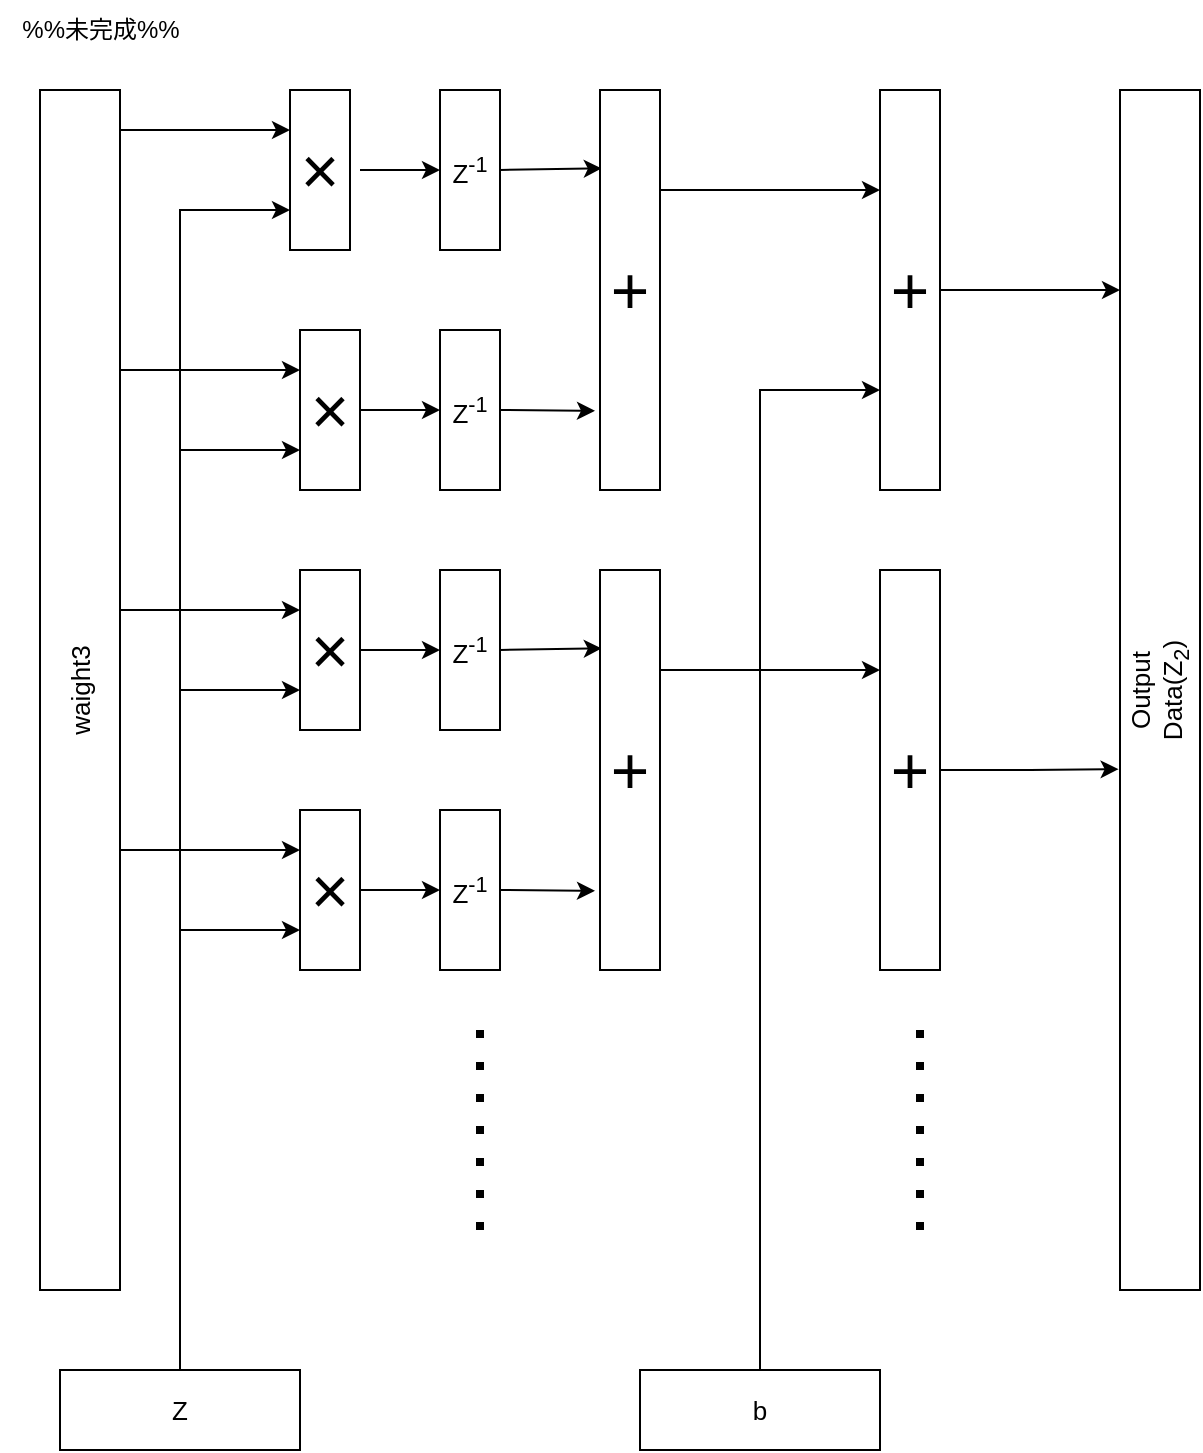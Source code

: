 <mxfile>
    <diagram id="fEEbwHyPWGcvaoZojhtY" name="ページ1">
        <mxGraphModel dx="2062" dy="706" grid="1" gridSize="10" guides="1" tooltips="1" connect="1" arrows="1" fold="1" page="1" pageScale="1" pageWidth="827" pageHeight="1169" math="0" shadow="0">
            <root>
                <mxCell id="0"/>
                <mxCell id="1" parent="0"/>
                <mxCell id="23" style="edgeStyle=none;html=1;exitX=1;exitY=0.5;exitDx=0;exitDy=0;exitPerimeter=0;entryX=0;entryY=0.5;entryDx=0;entryDy=0;fontSize=13;" parent="1" target="22" edge="1">
                    <mxGeometry relative="1" as="geometry">
                        <mxPoint x="20" y="160" as="sourcePoint"/>
                    </mxGeometry>
                </mxCell>
                <mxCell id="52" style="edgeStyle=orthogonalEdgeStyle;rounded=0;html=1;exitX=1;exitY=0.5;exitDx=0;exitDy=0;entryX=0.029;entryY=0.196;entryDx=0;entryDy=0;entryPerimeter=0;strokeWidth=1;fontSize=13;" parent="1" source="22" target="46" edge="1">
                    <mxGeometry relative="1" as="geometry">
                        <Array as="points">
                            <mxPoint x="141" y="159"/>
                        </Array>
                    </mxGeometry>
                </mxCell>
                <mxCell id="22" value="Z&lt;sup&gt;-1&lt;/sup&gt;" style="rounded=0;whiteSpace=wrap;html=1;fontSize=13;" parent="1" vertex="1">
                    <mxGeometry x="60" y="120" width="30" height="80" as="geometry"/>
                </mxCell>
                <mxCell id="31" style="edgeStyle=none;html=1;exitX=1;exitY=0.5;exitDx=0;exitDy=0;exitPerimeter=0;entryX=0;entryY=0.5;entryDx=0;entryDy=0;fontSize=13;" parent="1" target="33" edge="1">
                    <mxGeometry relative="1" as="geometry">
                        <mxPoint x="20" y="280" as="sourcePoint"/>
                    </mxGeometry>
                </mxCell>
                <mxCell id="49" style="edgeStyle=orthogonalEdgeStyle;rounded=0;html=1;exitX=1;exitY=0.5;exitDx=0;exitDy=0;entryX=-0.084;entryY=0.802;entryDx=0;entryDy=0;strokeWidth=1;fontSize=13;entryPerimeter=0;" parent="1" source="33" target="46" edge="1">
                    <mxGeometry relative="1" as="geometry">
                        <Array as="points">
                            <mxPoint x="137" y="280"/>
                        </Array>
                    </mxGeometry>
                </mxCell>
                <mxCell id="33" value="Z&lt;sup&gt;-1&lt;/sup&gt;" style="rounded=0;whiteSpace=wrap;html=1;fontSize=13;" parent="1" vertex="1">
                    <mxGeometry x="60" y="240" width="30" height="80" as="geometry"/>
                </mxCell>
                <mxCell id="109" style="edgeStyle=orthogonalEdgeStyle;rounded=0;html=1;exitX=0;exitY=0.75;exitDx=0;exitDy=0;entryX=1;entryY=0.75;entryDx=0;entryDy=0;" edge="1" parent="1" source="34" target="108">
                    <mxGeometry relative="1" as="geometry">
                        <Array as="points">
                            <mxPoint x="-100" y="140"/>
                        </Array>
                    </mxGeometry>
                </mxCell>
                <mxCell id="112" style="edgeStyle=orthogonalEdgeStyle;rounded=0;html=1;exitX=0;exitY=0.75;exitDx=0;exitDy=0;entryX=1;entryY=0.75;entryDx=0;entryDy=0;" edge="1" parent="1" source="34" target="111">
                    <mxGeometry relative="1" as="geometry">
                        <Array as="points">
                            <mxPoint x="-100" y="260"/>
                        </Array>
                    </mxGeometry>
                </mxCell>
                <mxCell id="116" style="edgeStyle=orthogonalEdgeStyle;rounded=0;html=1;exitX=0;exitY=0.5;exitDx=0;exitDy=0;entryX=1;entryY=0.75;entryDx=0;entryDy=0;" edge="1" parent="1" source="34" target="114">
                    <mxGeometry relative="1" as="geometry">
                        <Array as="points">
                            <mxPoint x="-100" y="380"/>
                        </Array>
                    </mxGeometry>
                </mxCell>
                <mxCell id="118" style="edgeStyle=orthogonalEdgeStyle;rounded=0;html=1;exitX=0;exitY=0.25;exitDx=0;exitDy=0;entryX=1;entryY=0.75;entryDx=0;entryDy=0;" edge="1" parent="1" source="34" target="115">
                    <mxGeometry relative="1" as="geometry">
                        <Array as="points">
                            <mxPoint x="-100" y="500"/>
                        </Array>
                    </mxGeometry>
                </mxCell>
                <mxCell id="34" value="waight3" style="rounded=0;whiteSpace=wrap;html=1;fontSize=13;direction=west;horizontal=0;" parent="1" vertex="1">
                    <mxGeometry x="-140" y="120" width="40" height="600" as="geometry"/>
                </mxCell>
                <mxCell id="110" style="edgeStyle=orthogonalEdgeStyle;rounded=0;html=1;exitX=1;exitY=0.5;exitDx=0;exitDy=0;entryX=1;entryY=0.25;entryDx=0;entryDy=0;" edge="1" parent="1" source="38" target="108">
                    <mxGeometry relative="1" as="geometry"/>
                </mxCell>
                <mxCell id="113" style="edgeStyle=orthogonalEdgeStyle;rounded=0;html=1;exitX=1;exitY=0.5;exitDx=0;exitDy=0;entryX=1;entryY=0.25;entryDx=0;entryDy=0;" edge="1" parent="1" source="38" target="111">
                    <mxGeometry relative="1" as="geometry"/>
                </mxCell>
                <mxCell id="117" style="edgeStyle=orthogonalEdgeStyle;rounded=0;html=1;exitX=1;exitY=0.5;exitDx=0;exitDy=0;entryX=1;entryY=0.25;entryDx=0;entryDy=0;" edge="1" parent="1" source="38" target="114">
                    <mxGeometry relative="1" as="geometry"/>
                </mxCell>
                <mxCell id="119" style="edgeStyle=orthogonalEdgeStyle;rounded=0;html=1;exitX=1;exitY=0.5;exitDx=0;exitDy=0;entryX=1;entryY=0.25;entryDx=0;entryDy=0;" edge="1" parent="1" source="38" target="115">
                    <mxGeometry relative="1" as="geometry"/>
                </mxCell>
                <mxCell id="38" value="Z" style="rounded=0;whiteSpace=wrap;html=1;fontSize=13;direction=north;" parent="1" vertex="1">
                    <mxGeometry x="-130" y="760" width="120" height="40" as="geometry"/>
                </mxCell>
                <mxCell id="43" value="" style="endArrow=none;dashed=1;html=1;dashPattern=1 3;strokeWidth=4;rounded=0;fontSize=13;" parent="1" edge="1">
                    <mxGeometry width="50" height="50" relative="1" as="geometry">
                        <mxPoint x="80" y="690" as="sourcePoint"/>
                        <mxPoint x="80" y="580" as="targetPoint"/>
                    </mxGeometry>
                </mxCell>
                <mxCell id="91" style="edgeStyle=orthogonalEdgeStyle;rounded=0;html=1;exitX=1;exitY=0.25;exitDx=0;exitDy=0;entryX=0;entryY=0.25;entryDx=0;entryDy=0;" edge="1" parent="1" source="46" target="90">
                    <mxGeometry relative="1" as="geometry"/>
                </mxCell>
                <mxCell id="46" value="&lt;font style=&quot;font-size: 33px;&quot;&gt;+&lt;/font&gt;" style="rounded=0;whiteSpace=wrap;html=1;fontSize=13;" parent="1" vertex="1">
                    <mxGeometry x="140" y="120" width="30" height="200" as="geometry"/>
                </mxCell>
                <mxCell id="53" value="Output &lt;br&gt;Data(Z&lt;sub&gt;2&lt;/sub&gt;)" style="whiteSpace=wrap;html=1;fontSize=13;rounded=0;horizontal=0;direction=south;" parent="1" vertex="1">
                    <mxGeometry x="400" y="120" width="40" height="600" as="geometry"/>
                </mxCell>
                <mxCell id="92" style="edgeStyle=orthogonalEdgeStyle;rounded=0;html=1;exitX=1;exitY=0.5;exitDx=0;exitDy=0;entryX=0;entryY=0.75;entryDx=0;entryDy=0;" edge="1" parent="1" source="89" target="90">
                    <mxGeometry relative="1" as="geometry"/>
                </mxCell>
                <mxCell id="89" value="b" style="rounded=0;whiteSpace=wrap;html=1;fontSize=13;direction=north;" vertex="1" parent="1">
                    <mxGeometry x="160" y="760" width="120" height="40" as="geometry"/>
                </mxCell>
                <mxCell id="93" value="" style="edgeStyle=orthogonalEdgeStyle;rounded=0;html=1;" edge="1" parent="1" source="90" target="53">
                    <mxGeometry relative="1" as="geometry">
                        <Array as="points">
                            <mxPoint x="370" y="220"/>
                            <mxPoint x="370" y="220"/>
                        </Array>
                    </mxGeometry>
                </mxCell>
                <mxCell id="90" value="&lt;font style=&quot;font-size: 33px;&quot;&gt;+&lt;/font&gt;" style="rounded=0;whiteSpace=wrap;html=1;fontSize=13;" vertex="1" parent="1">
                    <mxGeometry x="280" y="120" width="30" height="200" as="geometry"/>
                </mxCell>
                <mxCell id="94" style="edgeStyle=none;html=1;exitX=1;exitY=0.5;exitDx=0;exitDy=0;exitPerimeter=0;entryX=0;entryY=0.5;entryDx=0;entryDy=0;fontSize=13;" edge="1" parent="1" target="97">
                    <mxGeometry relative="1" as="geometry">
                        <mxPoint x="20" y="400" as="sourcePoint"/>
                    </mxGeometry>
                </mxCell>
                <mxCell id="96" style="edgeStyle=orthogonalEdgeStyle;rounded=0;html=1;exitX=1;exitY=0.5;exitDx=0;exitDy=0;entryX=0.029;entryY=0.196;entryDx=0;entryDy=0;entryPerimeter=0;strokeWidth=1;fontSize=13;" edge="1" parent="1" source="97" target="103">
                    <mxGeometry relative="1" as="geometry">
                        <Array as="points">
                            <mxPoint x="141" y="399"/>
                        </Array>
                    </mxGeometry>
                </mxCell>
                <mxCell id="97" value="Z&lt;sup&gt;-1&lt;/sup&gt;" style="rounded=0;whiteSpace=wrap;html=1;fontSize=13;" vertex="1" parent="1">
                    <mxGeometry x="60" y="360" width="30" height="80" as="geometry"/>
                </mxCell>
                <mxCell id="98" style="edgeStyle=none;html=1;exitX=1;exitY=0.5;exitDx=0;exitDy=0;exitPerimeter=0;entryX=0;entryY=0.5;entryDx=0;entryDy=0;fontSize=13;" edge="1" parent="1" target="101">
                    <mxGeometry relative="1" as="geometry">
                        <mxPoint x="20" y="520" as="sourcePoint"/>
                    </mxGeometry>
                </mxCell>
                <mxCell id="100" style="edgeStyle=orthogonalEdgeStyle;rounded=0;html=1;exitX=1;exitY=0.5;exitDx=0;exitDy=0;entryX=-0.084;entryY=0.802;entryDx=0;entryDy=0;strokeWidth=1;fontSize=13;entryPerimeter=0;" edge="1" parent="1" source="101" target="103">
                    <mxGeometry relative="1" as="geometry">
                        <Array as="points">
                            <mxPoint x="137" y="520"/>
                        </Array>
                    </mxGeometry>
                </mxCell>
                <mxCell id="101" value="Z&lt;sup&gt;-1&lt;/sup&gt;" style="rounded=0;whiteSpace=wrap;html=1;fontSize=13;" vertex="1" parent="1">
                    <mxGeometry x="60" y="480" width="30" height="80" as="geometry"/>
                </mxCell>
                <mxCell id="102" style="edgeStyle=orthogonalEdgeStyle;rounded=0;html=1;exitX=1;exitY=0.25;exitDx=0;exitDy=0;entryX=0;entryY=0.25;entryDx=0;entryDy=0;" edge="1" parent="1" source="103" target="104">
                    <mxGeometry relative="1" as="geometry"/>
                </mxCell>
                <mxCell id="103" value="&lt;font style=&quot;font-size: 33px;&quot;&gt;+&lt;/font&gt;" style="rounded=0;whiteSpace=wrap;html=1;fontSize=13;" vertex="1" parent="1">
                    <mxGeometry x="140" y="360" width="30" height="200" as="geometry"/>
                </mxCell>
                <mxCell id="120" style="edgeStyle=orthogonalEdgeStyle;rounded=0;html=1;exitX=1;exitY=0.5;exitDx=0;exitDy=0;entryX=0.566;entryY=1.017;entryDx=0;entryDy=0;entryPerimeter=0;" edge="1" parent="1" source="104" target="53">
                    <mxGeometry relative="1" as="geometry"/>
                </mxCell>
                <mxCell id="104" value="&lt;font style=&quot;font-size: 33px;&quot;&gt;+&lt;/font&gt;" style="rounded=0;whiteSpace=wrap;html=1;fontSize=13;" vertex="1" parent="1">
                    <mxGeometry x="280" y="360" width="30" height="200" as="geometry"/>
                </mxCell>
                <mxCell id="107" value="" style="endArrow=none;dashed=1;html=1;dashPattern=1 3;strokeWidth=4;rounded=0;fontSize=13;" edge="1" parent="1">
                    <mxGeometry width="50" height="50" relative="1" as="geometry">
                        <mxPoint x="300" y="690" as="sourcePoint"/>
                        <mxPoint x="300" y="580" as="targetPoint"/>
                    </mxGeometry>
                </mxCell>
                <mxCell id="108" value="&lt;span style=&quot;font-size: 33px;&quot;&gt;×&lt;/span&gt;" style="rounded=0;whiteSpace=wrap;html=1;fontSize=13;direction=west;" vertex="1" parent="1">
                    <mxGeometry x="-15" y="120" width="30" height="80" as="geometry"/>
                </mxCell>
                <mxCell id="111" value="&lt;span style=&quot;font-size: 33px;&quot;&gt;×&lt;/span&gt;" style="rounded=0;whiteSpace=wrap;html=1;fontSize=13;direction=west;" vertex="1" parent="1">
                    <mxGeometry x="-10" y="240" width="30" height="80" as="geometry"/>
                </mxCell>
                <mxCell id="114" value="&lt;span style=&quot;font-size: 33px;&quot;&gt;×&lt;/span&gt;" style="rounded=0;whiteSpace=wrap;html=1;fontSize=13;direction=west;" vertex="1" parent="1">
                    <mxGeometry x="-10" y="360" width="30" height="80" as="geometry"/>
                </mxCell>
                <mxCell id="115" value="&lt;span style=&quot;font-size: 33px;&quot;&gt;×&lt;/span&gt;" style="rounded=0;whiteSpace=wrap;html=1;fontSize=13;direction=west;" vertex="1" parent="1">
                    <mxGeometry x="-10" y="480" width="30" height="80" as="geometry"/>
                </mxCell>
                <mxCell id="121" value="%%未完成%%" style="text;html=1;align=center;verticalAlign=middle;resizable=0;points=[];autosize=1;strokeColor=none;fillColor=none;" vertex="1" parent="1">
                    <mxGeometry x="-160" y="75" width="100" height="30" as="geometry"/>
                </mxCell>
            </root>
        </mxGraphModel>
    </diagram>
</mxfile>
